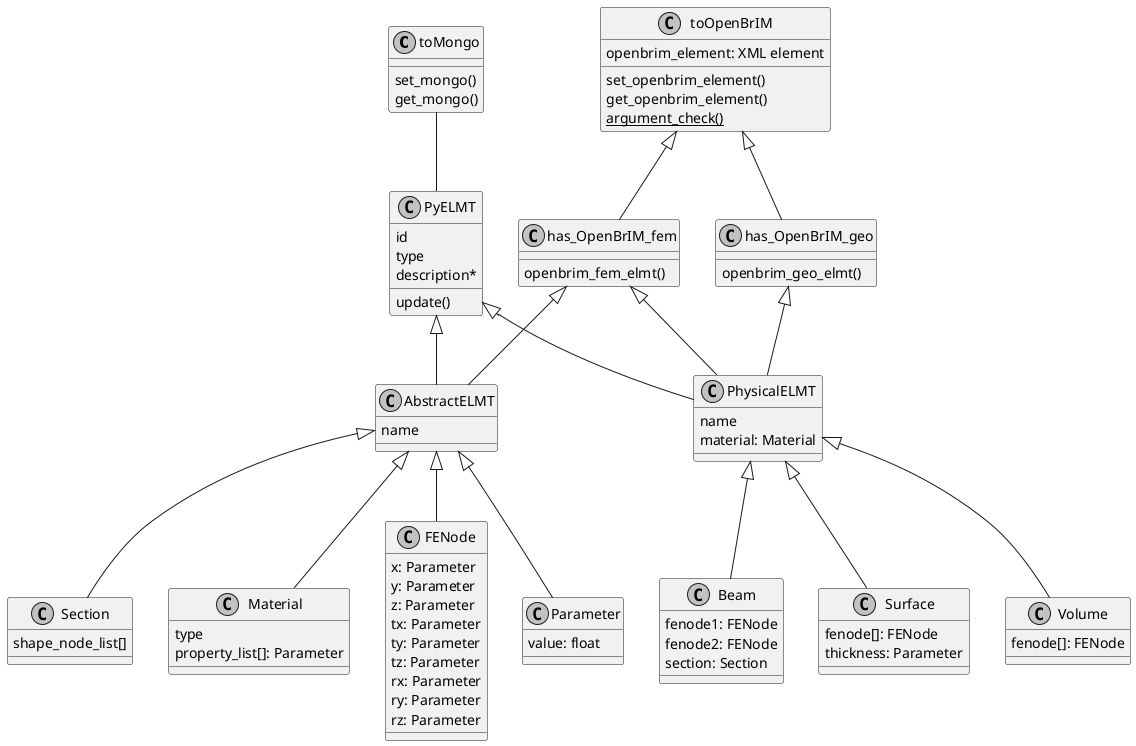 @startuml

top to bottom direction
' left to right direction

skinparam shadowing false
skinparam monochrome true

skinparam class {

    ' BackgroundColor White
    ' ArrowColor Black
    ' BorderColor Black
}

class toMongo{
    set_mongo()
    get_mongo()
}

class PyELMT{
    id
    type
    description*
    update()
}

class AbstractELMT{
    name
}

class PhysicalELMT{
    name
    material: Material
}

' hide PhysicalELMT circle

class toOpenBrIM{
    openbrim_element: XML element
    set_openbrim_element()
    get_openbrim_element()
    {static} argument_check()
}

class has_OpenBrIM_fem{
    openbrim_fem_elmt()
}

class has_OpenBrIM_geo{
    openbrim_geo_elmt()
}

PyELMT <|-- AbstractELMT
PyELMT <|-- PhysicalELMT
has_OpenBrIM_fem <|-- AbstractELMT
has_OpenBrIM_fem <|-- PhysicalELMT
has_OpenBrIM_geo <|-- PhysicalELMT

toOpenBrIM <|-- has_OpenBrIM_fem
toOpenBrIM <|-- has_OpenBrIM_geo
toMongo -- PyELMT

' class Project{}
' class Group
class Parameter{
    value: float
}
' class Shape{
'     node_list[]
' }
class Section{
    shape_node_list[]
}
class Material{
    type
    property_list[]: Parameter
}
class FENode{
    x: Parameter
    y: Parameter
    z: Parameter
    tx: Parameter
    ty: Parameter
    tz: Parameter
    rx: Parameter
    ry: Parameter
    rz: Parameter
}


' AbstractELMT <|-- Project
' AbstractELMT <|-- Group
AbstractELMT <|-- Parameter
AbstractELMT <|-- Section
AbstractELMT <|-- Material
AbstractELMT <|-- FENode
' AbstractELMT <|-- Shape
' Shape -- Section

class Beam{
    fenode1: FENode
    fenode2: FENode
    section: Section
    ' material: Material'
}
class Surface{
    fenode[]: FENode
    thickness: Parameter
}
' class Bolted_Plate
class Volume{
    fenode[]: FENode
}
' class Sensor

PhysicalELMT <|-- Beam
PhysicalELMT <|-- Surface
' Surface <|-- Bolted_Plate
PhysicalELMT <|-- Volume
' PhysicalELMT <|-- Sensor

@enduml
